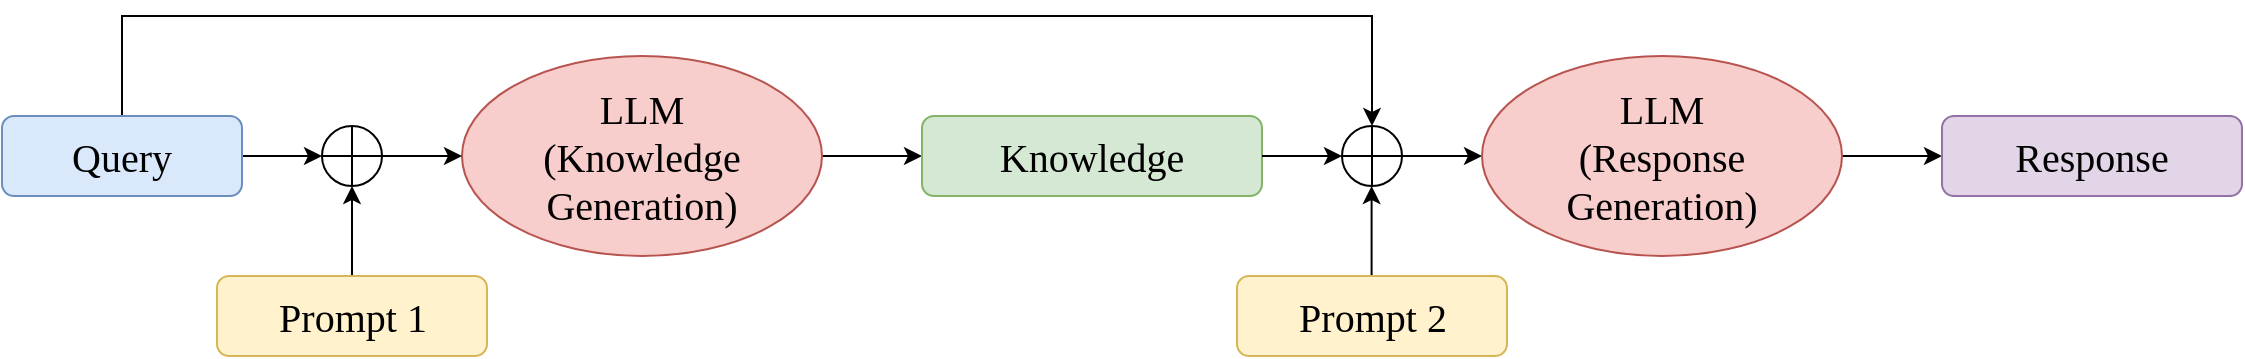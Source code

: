 <mxfile version="21.5.2" type="github">
  <diagram name="Page-1" id="zHaGTPVrvm6le7piVSbh">
    <mxGraphModel dx="1908" dy="1284" grid="1" gridSize="10" guides="1" tooltips="1" connect="1" arrows="1" fold="1" page="1" pageScale="1" pageWidth="850" pageHeight="1100" math="0" shadow="0">
      <root>
        <mxCell id="0" />
        <mxCell id="1" parent="0" />
        <mxCell id="NPUQKM72eU2kojPdbJmF-4" style="edgeStyle=orthogonalEdgeStyle;rounded=0;orthogonalLoop=1;jettySize=auto;html=1;exitX=1;exitY=0.5;exitDx=0;exitDy=0;entryX=0;entryY=0.5;entryDx=0;entryDy=0;" edge="1" parent="1" source="NPUQKM72eU2kojPdbJmF-1" target="NPUQKM72eU2kojPdbJmF-3">
          <mxGeometry relative="1" as="geometry" />
        </mxCell>
        <mxCell id="NPUQKM72eU2kojPdbJmF-12" style="edgeStyle=orthogonalEdgeStyle;rounded=0;orthogonalLoop=1;jettySize=auto;html=1;exitX=0.5;exitY=0;exitDx=0;exitDy=0;entryX=0.5;entryY=0;entryDx=0;entryDy=0;" edge="1" parent="1" source="NPUQKM72eU2kojPdbJmF-1" target="NPUQKM72eU2kojPdbJmF-11">
          <mxGeometry relative="1" as="geometry">
            <Array as="points">
              <mxPoint x="330" y="250" />
              <mxPoint x="955" y="250" />
            </Array>
          </mxGeometry>
        </mxCell>
        <mxCell id="NPUQKM72eU2kojPdbJmF-1" value="&lt;font style=&quot;font-size: 20px;&quot; face=&quot;Georgia&quot;&gt;Query&lt;/font&gt;" style="rounded=1;whiteSpace=wrap;html=1;fillColor=#dae8fc;strokeColor=#6c8ebf;" vertex="1" parent="1">
          <mxGeometry x="270" y="300" width="120" height="40" as="geometry" />
        </mxCell>
        <mxCell id="NPUQKM72eU2kojPdbJmF-9" style="edgeStyle=orthogonalEdgeStyle;rounded=0;orthogonalLoop=1;jettySize=auto;html=1;exitX=1;exitY=0.5;exitDx=0;exitDy=0;entryX=0;entryY=0.5;entryDx=0;entryDy=0;" edge="1" parent="1" source="NPUQKM72eU2kojPdbJmF-2" target="NPUQKM72eU2kojPdbJmF-8">
          <mxGeometry relative="1" as="geometry" />
        </mxCell>
        <mxCell id="NPUQKM72eU2kojPdbJmF-2" value="&lt;font face=&quot;Georgia&quot; style=&quot;font-size: 20px;&quot;&gt;LLM&lt;br&gt;&lt;font style=&quot;font-size: 20px;&quot;&gt;(Knowledge Generation)&lt;/font&gt;&lt;/font&gt;" style="ellipse;whiteSpace=wrap;html=1;fillColor=#f8cecc;strokeColor=#b85450;" vertex="1" parent="1">
          <mxGeometry x="500" y="270" width="180" height="100" as="geometry" />
        </mxCell>
        <mxCell id="NPUQKM72eU2kojPdbJmF-5" style="edgeStyle=orthogonalEdgeStyle;rounded=0;orthogonalLoop=1;jettySize=auto;html=1;exitX=1;exitY=0.5;exitDx=0;exitDy=0;entryX=0;entryY=0.5;entryDx=0;entryDy=0;" edge="1" parent="1" source="NPUQKM72eU2kojPdbJmF-3" target="NPUQKM72eU2kojPdbJmF-2">
          <mxGeometry relative="1" as="geometry" />
        </mxCell>
        <mxCell id="NPUQKM72eU2kojPdbJmF-3" value="" style="shape=orEllipse;perimeter=ellipsePerimeter;whiteSpace=wrap;html=1;backgroundOutline=1;" vertex="1" parent="1">
          <mxGeometry x="430" y="305" width="30" height="30" as="geometry" />
        </mxCell>
        <mxCell id="NPUQKM72eU2kojPdbJmF-7" style="edgeStyle=orthogonalEdgeStyle;rounded=0;orthogonalLoop=1;jettySize=auto;html=1;exitX=0.5;exitY=0;exitDx=0;exitDy=0;entryX=0.5;entryY=1;entryDx=0;entryDy=0;" edge="1" parent="1" source="NPUQKM72eU2kojPdbJmF-6" target="NPUQKM72eU2kojPdbJmF-3">
          <mxGeometry relative="1" as="geometry" />
        </mxCell>
        <mxCell id="NPUQKM72eU2kojPdbJmF-6" value="&lt;font style=&quot;font-size: 20px;&quot;&gt;&lt;font face=&quot;Georgia&quot;&gt;Prompt 1&lt;/font&gt;&lt;br&gt;&lt;/font&gt;" style="rounded=1;whiteSpace=wrap;html=1;fillColor=#fff2cc;strokeColor=#d6b656;" vertex="1" parent="1">
          <mxGeometry x="377.5" y="380" width="135" height="40" as="geometry" />
        </mxCell>
        <mxCell id="NPUQKM72eU2kojPdbJmF-8" value="&lt;font style=&quot;font-size: 20px;&quot; face=&quot;Georgia&quot;&gt;Knowledge&lt;/font&gt;" style="rounded=1;whiteSpace=wrap;html=1;fillColor=#d5e8d4;strokeColor=#82b366;" vertex="1" parent="1">
          <mxGeometry x="730" y="300" width="170" height="40" as="geometry" />
        </mxCell>
        <mxCell id="NPUQKM72eU2kojPdbJmF-10" style="edgeStyle=orthogonalEdgeStyle;rounded=0;orthogonalLoop=1;jettySize=auto;html=1;exitX=1;exitY=0.5;exitDx=0;exitDy=0;entryX=0;entryY=0.5;entryDx=0;entryDy=0;" edge="1" parent="1" target="NPUQKM72eU2kojPdbJmF-11" source="NPUQKM72eU2kojPdbJmF-8">
          <mxGeometry relative="1" as="geometry">
            <mxPoint x="900" y="320" as="sourcePoint" />
          </mxGeometry>
        </mxCell>
        <mxCell id="NPUQKM72eU2kojPdbJmF-14" style="edgeStyle=orthogonalEdgeStyle;rounded=0;orthogonalLoop=1;jettySize=auto;html=1;exitX=1;exitY=0.5;exitDx=0;exitDy=0;entryX=0;entryY=0.5;entryDx=0;entryDy=0;" edge="1" parent="1" source="NPUQKM72eU2kojPdbJmF-11" target="NPUQKM72eU2kojPdbJmF-13">
          <mxGeometry relative="1" as="geometry" />
        </mxCell>
        <mxCell id="NPUQKM72eU2kojPdbJmF-11" value="" style="shape=orEllipse;perimeter=ellipsePerimeter;whiteSpace=wrap;html=1;backgroundOutline=1;" vertex="1" parent="1">
          <mxGeometry x="940" y="305" width="30" height="30" as="geometry" />
        </mxCell>
        <mxCell id="NPUQKM72eU2kojPdbJmF-18" style="edgeStyle=orthogonalEdgeStyle;rounded=0;orthogonalLoop=1;jettySize=auto;html=1;exitX=1;exitY=0.5;exitDx=0;exitDy=0;entryX=0;entryY=0.5;entryDx=0;entryDy=0;" edge="1" parent="1" source="NPUQKM72eU2kojPdbJmF-13" target="NPUQKM72eU2kojPdbJmF-17">
          <mxGeometry relative="1" as="geometry" />
        </mxCell>
        <mxCell id="NPUQKM72eU2kojPdbJmF-13" value="&lt;font face=&quot;Georgia&quot; style=&quot;font-size: 20px;&quot;&gt;LLM&lt;br&gt;&lt;font style=&quot;font-size: 20px;&quot;&gt;(Response Generation)&lt;/font&gt;&lt;/font&gt;" style="ellipse;whiteSpace=wrap;html=1;fillColor=#f8cecc;strokeColor=#b85450;" vertex="1" parent="1">
          <mxGeometry x="1010" y="270" width="180" height="100" as="geometry" />
        </mxCell>
        <mxCell id="NPUQKM72eU2kojPdbJmF-16" style="edgeStyle=orthogonalEdgeStyle;rounded=0;orthogonalLoop=1;jettySize=auto;html=1;exitX=0.5;exitY=0;exitDx=0;exitDy=0;entryX=0.5;entryY=1;entryDx=0;entryDy=0;" edge="1" parent="1">
          <mxGeometry relative="1" as="geometry">
            <mxPoint x="954.8" y="380" as="sourcePoint" />
            <mxPoint x="954.8" y="335" as="targetPoint" />
          </mxGeometry>
        </mxCell>
        <mxCell id="NPUQKM72eU2kojPdbJmF-17" value="&lt;font style=&quot;font-size: 20px;&quot; face=&quot;Georgia&quot;&gt;Response&lt;/font&gt;" style="rounded=1;whiteSpace=wrap;html=1;fillColor=#e1d5e7;strokeColor=#9673a6;" vertex="1" parent="1">
          <mxGeometry x="1240" y="300" width="150" height="40" as="geometry" />
        </mxCell>
        <mxCell id="NPUQKM72eU2kojPdbJmF-20" value="&lt;font style=&quot;font-size: 20px;&quot;&gt;&lt;font face=&quot;Georgia&quot;&gt;Prompt 2&lt;/font&gt;&lt;br&gt;&lt;/font&gt;" style="rounded=1;whiteSpace=wrap;html=1;fillColor=#fff2cc;strokeColor=#d6b656;" vertex="1" parent="1">
          <mxGeometry x="887.5" y="380" width="135" height="40" as="geometry" />
        </mxCell>
      </root>
    </mxGraphModel>
  </diagram>
</mxfile>
